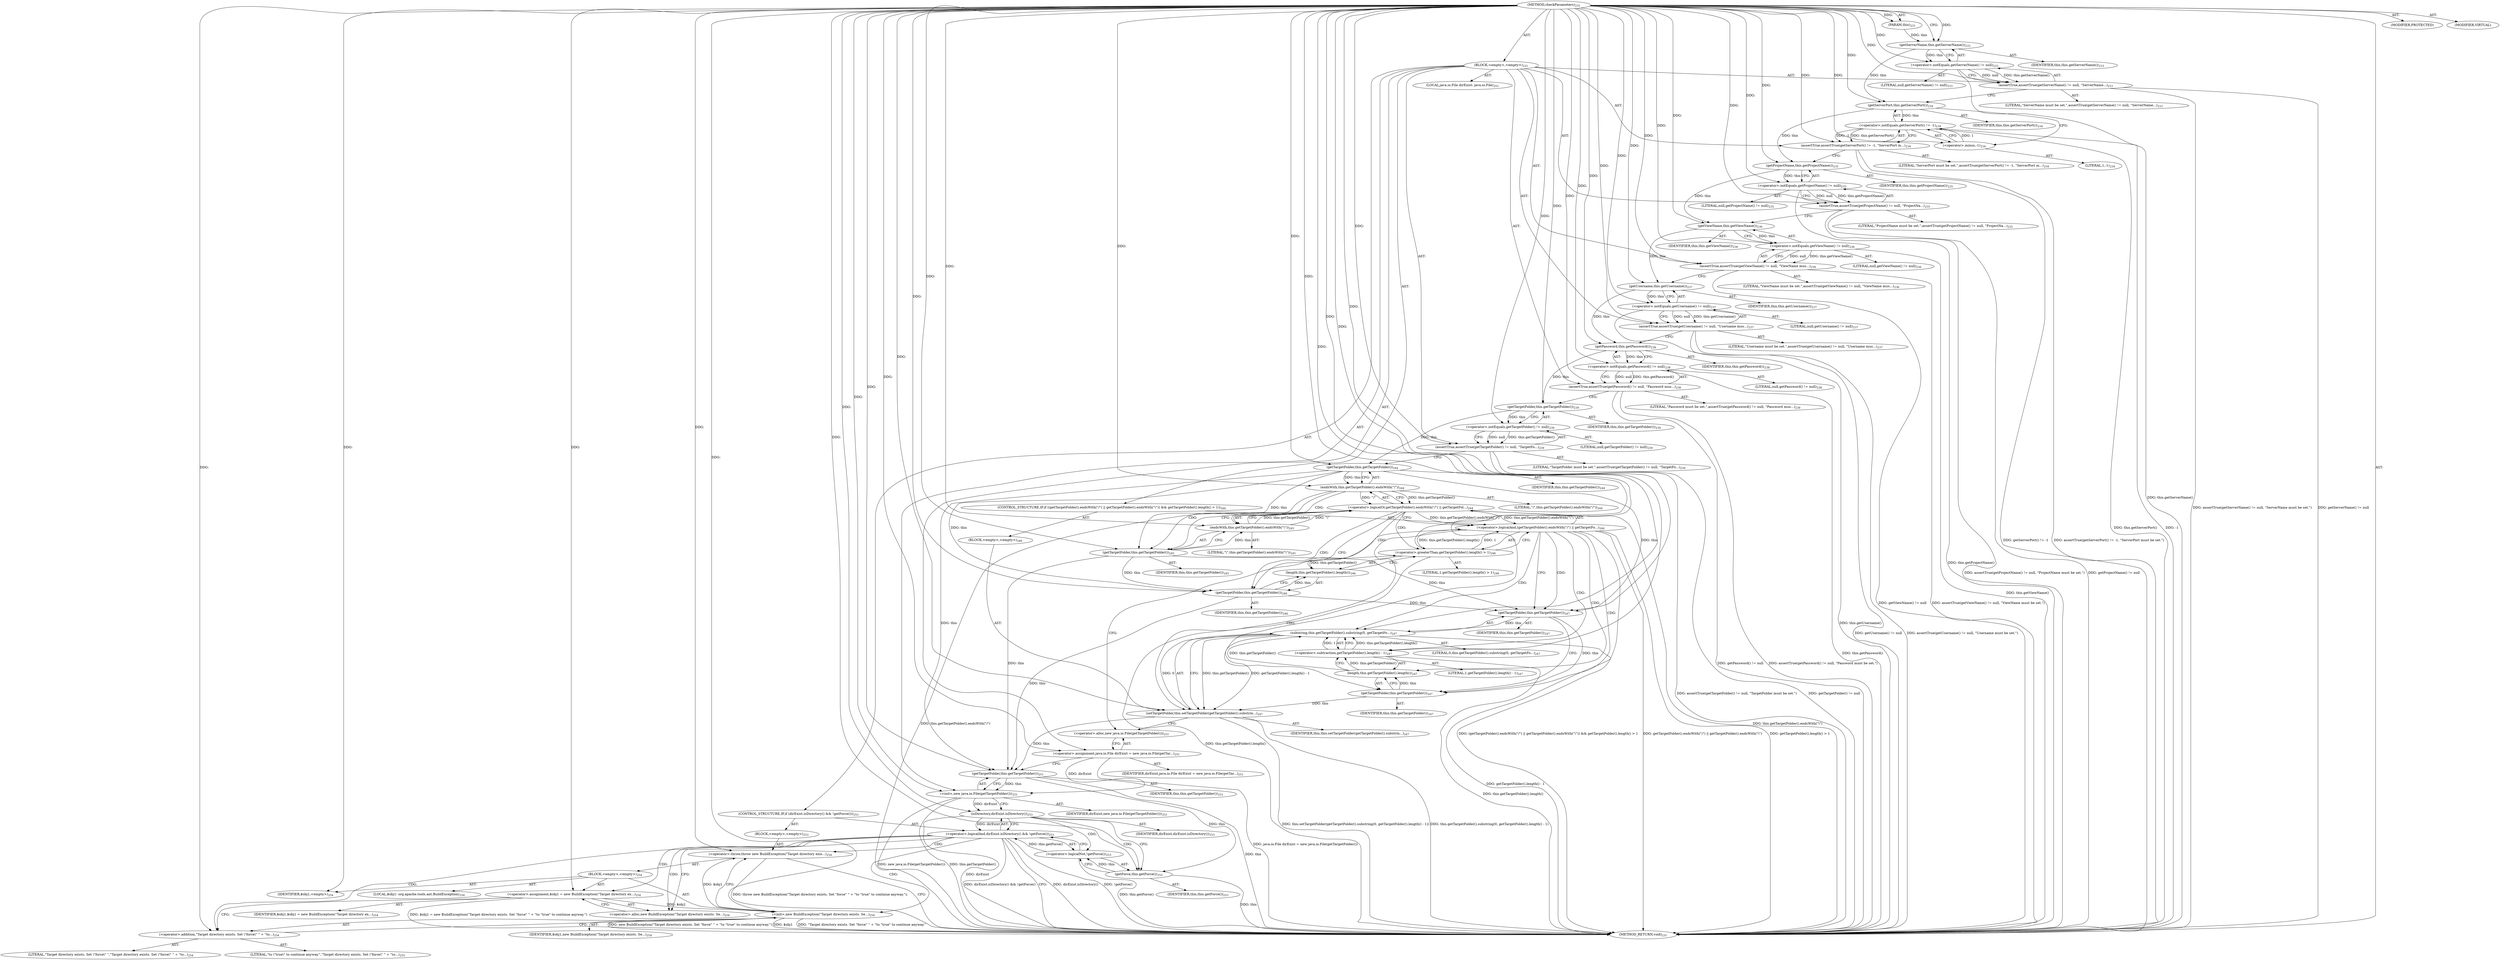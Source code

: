 digraph "checkParameters" {  
"111669149697" [label = <(METHOD,checkParameters)<SUB>231</SUB>> ]
"115964116992" [label = <(PARAM,this)<SUB>231</SUB>> ]
"25769803779" [label = <(BLOCK,&lt;empty&gt;,&lt;empty&gt;)<SUB>231</SUB>> ]
"30064771077" [label = <(assertTrue,assertTrue(getServerName() != null, &quot;ServerName...)<SUB>233</SUB>> ]
"30064771078" [label = <(&lt;operator&gt;.notEquals,getServerName() != null)<SUB>233</SUB>> ]
"30064771079" [label = <(getServerName,this.getServerName())<SUB>233</SUB>> ]
"68719476736" [label = <(IDENTIFIER,this,this.getServerName())<SUB>233</SUB>> ]
"90194313216" [label = <(LITERAL,null,getServerName() != null)<SUB>233</SUB>> ]
"90194313217" [label = <(LITERAL,&quot;ServerName must be set.&quot;,assertTrue(getServerName() != null, &quot;ServerName...)<SUB>233</SUB>> ]
"30064771080" [label = <(assertTrue,assertTrue(getServerPort() != -1, &quot;ServerPort m...)<SUB>234</SUB>> ]
"30064771081" [label = <(&lt;operator&gt;.notEquals,getServerPort() != -1)<SUB>234</SUB>> ]
"30064771082" [label = <(getServerPort,this.getServerPort())<SUB>234</SUB>> ]
"68719476737" [label = <(IDENTIFIER,this,this.getServerPort())<SUB>234</SUB>> ]
"30064771083" [label = <(&lt;operator&gt;.minus,-1)<SUB>234</SUB>> ]
"90194313218" [label = <(LITERAL,1,-1)<SUB>234</SUB>> ]
"90194313219" [label = <(LITERAL,&quot;ServerPort must be set.&quot;,assertTrue(getServerPort() != -1, &quot;ServerPort m...)<SUB>234</SUB>> ]
"30064771084" [label = <(assertTrue,assertTrue(getProjectName() != null, &quot;ProjectNa...)<SUB>235</SUB>> ]
"30064771085" [label = <(&lt;operator&gt;.notEquals,getProjectName() != null)<SUB>235</SUB>> ]
"30064771086" [label = <(getProjectName,this.getProjectName())<SUB>235</SUB>> ]
"68719476738" [label = <(IDENTIFIER,this,this.getProjectName())<SUB>235</SUB>> ]
"90194313220" [label = <(LITERAL,null,getProjectName() != null)<SUB>235</SUB>> ]
"90194313221" [label = <(LITERAL,&quot;ProjectName must be set.&quot;,assertTrue(getProjectName() != null, &quot;ProjectNa...)<SUB>235</SUB>> ]
"30064771087" [label = <(assertTrue,assertTrue(getViewName() != null, &quot;ViewName mus...)<SUB>236</SUB>> ]
"30064771088" [label = <(&lt;operator&gt;.notEquals,getViewName() != null)<SUB>236</SUB>> ]
"30064771089" [label = <(getViewName,this.getViewName())<SUB>236</SUB>> ]
"68719476739" [label = <(IDENTIFIER,this,this.getViewName())<SUB>236</SUB>> ]
"90194313222" [label = <(LITERAL,null,getViewName() != null)<SUB>236</SUB>> ]
"90194313223" [label = <(LITERAL,&quot;ViewName must be set.&quot;,assertTrue(getViewName() != null, &quot;ViewName mus...)<SUB>236</SUB>> ]
"30064771090" [label = <(assertTrue,assertTrue(getUsername() != null, &quot;Username mus...)<SUB>237</SUB>> ]
"30064771091" [label = <(&lt;operator&gt;.notEquals,getUsername() != null)<SUB>237</SUB>> ]
"30064771092" [label = <(getUsername,this.getUsername())<SUB>237</SUB>> ]
"68719476740" [label = <(IDENTIFIER,this,this.getUsername())<SUB>237</SUB>> ]
"90194313224" [label = <(LITERAL,null,getUsername() != null)<SUB>237</SUB>> ]
"90194313225" [label = <(LITERAL,&quot;Username must be set.&quot;,assertTrue(getUsername() != null, &quot;Username mus...)<SUB>237</SUB>> ]
"30064771093" [label = <(assertTrue,assertTrue(getPassword() != null, &quot;Password mus...)<SUB>238</SUB>> ]
"30064771094" [label = <(&lt;operator&gt;.notEquals,getPassword() != null)<SUB>238</SUB>> ]
"30064771095" [label = <(getPassword,this.getPassword())<SUB>238</SUB>> ]
"68719476741" [label = <(IDENTIFIER,this,this.getPassword())<SUB>238</SUB>> ]
"90194313226" [label = <(LITERAL,null,getPassword() != null)<SUB>238</SUB>> ]
"90194313227" [label = <(LITERAL,&quot;Password must be set.&quot;,assertTrue(getPassword() != null, &quot;Password mus...)<SUB>238</SUB>> ]
"30064771096" [label = <(assertTrue,assertTrue(getTargetFolder() != null, &quot;TargetFo...)<SUB>239</SUB>> ]
"30064771097" [label = <(&lt;operator&gt;.notEquals,getTargetFolder() != null)<SUB>239</SUB>> ]
"30064771098" [label = <(getTargetFolder,this.getTargetFolder())<SUB>239</SUB>> ]
"68719476742" [label = <(IDENTIFIER,this,this.getTargetFolder())<SUB>239</SUB>> ]
"90194313228" [label = <(LITERAL,null,getTargetFolder() != null)<SUB>239</SUB>> ]
"90194313229" [label = <(LITERAL,&quot;TargetFolder must be set.&quot;,assertTrue(getTargetFolder() != null, &quot;TargetFo...)<SUB>239</SUB>> ]
"47244640257" [label = <(CONTROL_STRUCTURE,IF,if ((getTargetFolder().endsWith(&quot;/&quot;) || getTargetFolder().endsWith(&quot;\\&quot;)) &amp;&amp; getTargetFolder().length() &gt; 1))<SUB>244</SUB>> ]
"30064771099" [label = <(&lt;operator&gt;.logicalAnd,(getTargetFolder().endsWith(&quot;/&quot;) || getTargetFo...)<SUB>244</SUB>> ]
"30064771100" [label = <(&lt;operator&gt;.logicalOr,getTargetFolder().endsWith(&quot;/&quot;) || getTargetFol...)<SUB>244</SUB>> ]
"30064771101" [label = <(endsWith,this.getTargetFolder().endsWith(&quot;/&quot;))<SUB>244</SUB>> ]
"30064771102" [label = <(getTargetFolder,this.getTargetFolder())<SUB>244</SUB>> ]
"68719476743" [label = <(IDENTIFIER,this,this.getTargetFolder())<SUB>244</SUB>> ]
"90194313230" [label = <(LITERAL,&quot;/&quot;,this.getTargetFolder().endsWith(&quot;/&quot;))<SUB>244</SUB>> ]
"30064771103" [label = <(endsWith,this.getTargetFolder().endsWith(&quot;\\&quot;))<SUB>245</SUB>> ]
"30064771104" [label = <(getTargetFolder,this.getTargetFolder())<SUB>245</SUB>> ]
"68719476744" [label = <(IDENTIFIER,this,this.getTargetFolder())<SUB>245</SUB>> ]
"90194313231" [label = <(LITERAL,&quot;\\&quot;,this.getTargetFolder().endsWith(&quot;\\&quot;))<SUB>245</SUB>> ]
"30064771105" [label = <(&lt;operator&gt;.greaterThan,getTargetFolder().length() &gt; 1)<SUB>246</SUB>> ]
"30064771106" [label = <(length,this.getTargetFolder().length())<SUB>246</SUB>> ]
"30064771107" [label = <(getTargetFolder,this.getTargetFolder())<SUB>246</SUB>> ]
"68719476745" [label = <(IDENTIFIER,this,this.getTargetFolder())<SUB>246</SUB>> ]
"90194313232" [label = <(LITERAL,1,getTargetFolder().length() &gt; 1)<SUB>246</SUB>> ]
"25769803780" [label = <(BLOCK,&lt;empty&gt;,&lt;empty&gt;)<SUB>246</SUB>> ]
"30064771108" [label = <(setTargetFolder,this.setTargetFolder(getTargetFolder().substrin...)<SUB>247</SUB>> ]
"68719476748" [label = <(IDENTIFIER,this,this.setTargetFolder(getTargetFolder().substrin...)<SUB>247</SUB>> ]
"30064771109" [label = <(substring,this.getTargetFolder().substring(0, getTargetFo...)<SUB>247</SUB>> ]
"30064771110" [label = <(getTargetFolder,this.getTargetFolder())<SUB>247</SUB>> ]
"68719476747" [label = <(IDENTIFIER,this,this.getTargetFolder())<SUB>247</SUB>> ]
"90194313233" [label = <(LITERAL,0,this.getTargetFolder().substring(0, getTargetFo...)<SUB>247</SUB>> ]
"30064771111" [label = <(&lt;operator&gt;.subtraction,getTargetFolder().length() - 1)<SUB>247</SUB>> ]
"30064771112" [label = <(length,this.getTargetFolder().length())<SUB>247</SUB>> ]
"30064771113" [label = <(getTargetFolder,this.getTargetFolder())<SUB>247</SUB>> ]
"68719476746" [label = <(IDENTIFIER,this,this.getTargetFolder())<SUB>247</SUB>> ]
"90194313234" [label = <(LITERAL,1,getTargetFolder().length() - 1)<SUB>247</SUB>> ]
"94489280513" [label = <(LOCAL,java.io.File dirExist: java.io.File)<SUB>251</SUB>> ]
"30064771114" [label = <(&lt;operator&gt;.assignment,java.io.File dirExist = new java.io.File(getTar...)<SUB>251</SUB>> ]
"68719476828" [label = <(IDENTIFIER,dirExist,java.io.File dirExist = new java.io.File(getTar...)<SUB>251</SUB>> ]
"30064771115" [label = <(&lt;operator&gt;.alloc,new java.io.File(getTargetFolder()))<SUB>251</SUB>> ]
"30064771116" [label = <(&lt;init&gt;,new java.io.File(getTargetFolder()))<SUB>251</SUB>> ]
"68719476829" [label = <(IDENTIFIER,dirExist,new java.io.File(getTargetFolder()))<SUB>251</SUB>> ]
"30064771117" [label = <(getTargetFolder,this.getTargetFolder())<SUB>251</SUB>> ]
"68719476749" [label = <(IDENTIFIER,this,this.getTargetFolder())<SUB>251</SUB>> ]
"47244640258" [label = <(CONTROL_STRUCTURE,IF,if (dirExist.isDirectory() &amp;&amp; !getForce()))<SUB>253</SUB>> ]
"30064771118" [label = <(&lt;operator&gt;.logicalAnd,dirExist.isDirectory() &amp;&amp; !getForce())<SUB>253</SUB>> ]
"30064771119" [label = <(isDirectory,dirExist.isDirectory())<SUB>253</SUB>> ]
"68719476830" [label = <(IDENTIFIER,dirExist,dirExist.isDirectory())<SUB>253</SUB>> ]
"30064771120" [label = <(&lt;operator&gt;.logicalNot,!getForce())<SUB>253</SUB>> ]
"30064771121" [label = <(getForce,this.getForce())<SUB>253</SUB>> ]
"68719476750" [label = <(IDENTIFIER,this,this.getForce())<SUB>253</SUB>> ]
"25769803781" [label = <(BLOCK,&lt;empty&gt;,&lt;empty&gt;)<SUB>253</SUB>> ]
"30064771122" [label = <(&lt;operator&gt;.throw,throw new BuildException(&quot;Target directory exis...)<SUB>254</SUB>> ]
"25769803782" [label = <(BLOCK,&lt;empty&gt;,&lt;empty&gt;)<SUB>254</SUB>> ]
"94489280514" [label = <(LOCAL,$obj1: org.apache.tools.ant.BuildException)<SUB>254</SUB>> ]
"30064771123" [label = <(&lt;operator&gt;.assignment,$obj1 = new BuildException(&quot;Target directory ex...)<SUB>254</SUB>> ]
"68719476831" [label = <(IDENTIFIER,$obj1,$obj1 = new BuildException(&quot;Target directory ex...)<SUB>254</SUB>> ]
"30064771124" [label = <(&lt;operator&gt;.alloc,new BuildException(&quot;Target directory exists. Se...)<SUB>254</SUB>> ]
"30064771125" [label = <(&lt;init&gt;,new BuildException(&quot;Target directory exists. Se...)<SUB>254</SUB>> ]
"68719476832" [label = <(IDENTIFIER,$obj1,new BuildException(&quot;Target directory exists. Se...)<SUB>254</SUB>> ]
"30064771126" [label = <(&lt;operator&gt;.addition,&quot;Target directory exists. Set \&quot;force\&quot; &quot; + &quot;to...)<SUB>254</SUB>> ]
"90194313235" [label = <(LITERAL,&quot;Target directory exists. Set \&quot;force\&quot; &quot;,&quot;Target directory exists. Set \&quot;force\&quot; &quot; + &quot;to...)<SUB>254</SUB>> ]
"90194313236" [label = <(LITERAL,&quot;to \&quot;true\&quot; to continue anyway.&quot;,&quot;Target directory exists. Set \&quot;force\&quot; &quot; + &quot;to...)<SUB>255</SUB>> ]
"68719476833" [label = <(IDENTIFIER,$obj1,&lt;empty&gt;)<SUB>254</SUB>> ]
"133143986201" [label = <(MODIFIER,PROTECTED)> ]
"133143986202" [label = <(MODIFIER,VIRTUAL)> ]
"128849018881" [label = <(METHOD_RETURN,void)<SUB>231</SUB>> ]
  "111669149697" -> "115964116992"  [ label = "AST: "] 
  "111669149697" -> "25769803779"  [ label = "AST: "] 
  "111669149697" -> "133143986201"  [ label = "AST: "] 
  "111669149697" -> "133143986202"  [ label = "AST: "] 
  "111669149697" -> "128849018881"  [ label = "AST: "] 
  "25769803779" -> "30064771077"  [ label = "AST: "] 
  "25769803779" -> "30064771080"  [ label = "AST: "] 
  "25769803779" -> "30064771084"  [ label = "AST: "] 
  "25769803779" -> "30064771087"  [ label = "AST: "] 
  "25769803779" -> "30064771090"  [ label = "AST: "] 
  "25769803779" -> "30064771093"  [ label = "AST: "] 
  "25769803779" -> "30064771096"  [ label = "AST: "] 
  "25769803779" -> "47244640257"  [ label = "AST: "] 
  "25769803779" -> "94489280513"  [ label = "AST: "] 
  "25769803779" -> "30064771114"  [ label = "AST: "] 
  "25769803779" -> "30064771116"  [ label = "AST: "] 
  "25769803779" -> "47244640258"  [ label = "AST: "] 
  "30064771077" -> "30064771078"  [ label = "AST: "] 
  "30064771077" -> "90194313217"  [ label = "AST: "] 
  "30064771078" -> "30064771079"  [ label = "AST: "] 
  "30064771078" -> "90194313216"  [ label = "AST: "] 
  "30064771079" -> "68719476736"  [ label = "AST: "] 
  "30064771080" -> "30064771081"  [ label = "AST: "] 
  "30064771080" -> "90194313219"  [ label = "AST: "] 
  "30064771081" -> "30064771082"  [ label = "AST: "] 
  "30064771081" -> "30064771083"  [ label = "AST: "] 
  "30064771082" -> "68719476737"  [ label = "AST: "] 
  "30064771083" -> "90194313218"  [ label = "AST: "] 
  "30064771084" -> "30064771085"  [ label = "AST: "] 
  "30064771084" -> "90194313221"  [ label = "AST: "] 
  "30064771085" -> "30064771086"  [ label = "AST: "] 
  "30064771085" -> "90194313220"  [ label = "AST: "] 
  "30064771086" -> "68719476738"  [ label = "AST: "] 
  "30064771087" -> "30064771088"  [ label = "AST: "] 
  "30064771087" -> "90194313223"  [ label = "AST: "] 
  "30064771088" -> "30064771089"  [ label = "AST: "] 
  "30064771088" -> "90194313222"  [ label = "AST: "] 
  "30064771089" -> "68719476739"  [ label = "AST: "] 
  "30064771090" -> "30064771091"  [ label = "AST: "] 
  "30064771090" -> "90194313225"  [ label = "AST: "] 
  "30064771091" -> "30064771092"  [ label = "AST: "] 
  "30064771091" -> "90194313224"  [ label = "AST: "] 
  "30064771092" -> "68719476740"  [ label = "AST: "] 
  "30064771093" -> "30064771094"  [ label = "AST: "] 
  "30064771093" -> "90194313227"  [ label = "AST: "] 
  "30064771094" -> "30064771095"  [ label = "AST: "] 
  "30064771094" -> "90194313226"  [ label = "AST: "] 
  "30064771095" -> "68719476741"  [ label = "AST: "] 
  "30064771096" -> "30064771097"  [ label = "AST: "] 
  "30064771096" -> "90194313229"  [ label = "AST: "] 
  "30064771097" -> "30064771098"  [ label = "AST: "] 
  "30064771097" -> "90194313228"  [ label = "AST: "] 
  "30064771098" -> "68719476742"  [ label = "AST: "] 
  "47244640257" -> "30064771099"  [ label = "AST: "] 
  "47244640257" -> "25769803780"  [ label = "AST: "] 
  "30064771099" -> "30064771100"  [ label = "AST: "] 
  "30064771099" -> "30064771105"  [ label = "AST: "] 
  "30064771100" -> "30064771101"  [ label = "AST: "] 
  "30064771100" -> "30064771103"  [ label = "AST: "] 
  "30064771101" -> "30064771102"  [ label = "AST: "] 
  "30064771101" -> "90194313230"  [ label = "AST: "] 
  "30064771102" -> "68719476743"  [ label = "AST: "] 
  "30064771103" -> "30064771104"  [ label = "AST: "] 
  "30064771103" -> "90194313231"  [ label = "AST: "] 
  "30064771104" -> "68719476744"  [ label = "AST: "] 
  "30064771105" -> "30064771106"  [ label = "AST: "] 
  "30064771105" -> "90194313232"  [ label = "AST: "] 
  "30064771106" -> "30064771107"  [ label = "AST: "] 
  "30064771107" -> "68719476745"  [ label = "AST: "] 
  "25769803780" -> "30064771108"  [ label = "AST: "] 
  "30064771108" -> "68719476748"  [ label = "AST: "] 
  "30064771108" -> "30064771109"  [ label = "AST: "] 
  "30064771109" -> "30064771110"  [ label = "AST: "] 
  "30064771109" -> "90194313233"  [ label = "AST: "] 
  "30064771109" -> "30064771111"  [ label = "AST: "] 
  "30064771110" -> "68719476747"  [ label = "AST: "] 
  "30064771111" -> "30064771112"  [ label = "AST: "] 
  "30064771111" -> "90194313234"  [ label = "AST: "] 
  "30064771112" -> "30064771113"  [ label = "AST: "] 
  "30064771113" -> "68719476746"  [ label = "AST: "] 
  "30064771114" -> "68719476828"  [ label = "AST: "] 
  "30064771114" -> "30064771115"  [ label = "AST: "] 
  "30064771116" -> "68719476829"  [ label = "AST: "] 
  "30064771116" -> "30064771117"  [ label = "AST: "] 
  "30064771117" -> "68719476749"  [ label = "AST: "] 
  "47244640258" -> "30064771118"  [ label = "AST: "] 
  "47244640258" -> "25769803781"  [ label = "AST: "] 
  "30064771118" -> "30064771119"  [ label = "AST: "] 
  "30064771118" -> "30064771120"  [ label = "AST: "] 
  "30064771119" -> "68719476830"  [ label = "AST: "] 
  "30064771120" -> "30064771121"  [ label = "AST: "] 
  "30064771121" -> "68719476750"  [ label = "AST: "] 
  "25769803781" -> "30064771122"  [ label = "AST: "] 
  "30064771122" -> "25769803782"  [ label = "AST: "] 
  "25769803782" -> "94489280514"  [ label = "AST: "] 
  "25769803782" -> "30064771123"  [ label = "AST: "] 
  "25769803782" -> "30064771125"  [ label = "AST: "] 
  "25769803782" -> "68719476833"  [ label = "AST: "] 
  "30064771123" -> "68719476831"  [ label = "AST: "] 
  "30064771123" -> "30064771124"  [ label = "AST: "] 
  "30064771125" -> "68719476832"  [ label = "AST: "] 
  "30064771125" -> "30064771126"  [ label = "AST: "] 
  "30064771126" -> "90194313235"  [ label = "AST: "] 
  "30064771126" -> "90194313236"  [ label = "AST: "] 
  "30064771077" -> "30064771082"  [ label = "CFG: "] 
  "30064771080" -> "30064771086"  [ label = "CFG: "] 
  "30064771084" -> "30064771089"  [ label = "CFG: "] 
  "30064771087" -> "30064771092"  [ label = "CFG: "] 
  "30064771090" -> "30064771095"  [ label = "CFG: "] 
  "30064771093" -> "30064771098"  [ label = "CFG: "] 
  "30064771096" -> "30064771102"  [ label = "CFG: "] 
  "30064771114" -> "30064771117"  [ label = "CFG: "] 
  "30064771116" -> "30064771119"  [ label = "CFG: "] 
  "30064771078" -> "30064771077"  [ label = "CFG: "] 
  "30064771081" -> "30064771080"  [ label = "CFG: "] 
  "30064771085" -> "30064771084"  [ label = "CFG: "] 
  "30064771088" -> "30064771087"  [ label = "CFG: "] 
  "30064771091" -> "30064771090"  [ label = "CFG: "] 
  "30064771094" -> "30064771093"  [ label = "CFG: "] 
  "30064771097" -> "30064771096"  [ label = "CFG: "] 
  "30064771099" -> "30064771110"  [ label = "CFG: "] 
  "30064771099" -> "30064771115"  [ label = "CFG: "] 
  "30064771115" -> "30064771114"  [ label = "CFG: "] 
  "30064771117" -> "30064771116"  [ label = "CFG: "] 
  "30064771118" -> "128849018881"  [ label = "CFG: "] 
  "30064771118" -> "30064771124"  [ label = "CFG: "] 
  "30064771079" -> "30064771078"  [ label = "CFG: "] 
  "30064771082" -> "30064771083"  [ label = "CFG: "] 
  "30064771083" -> "30064771081"  [ label = "CFG: "] 
  "30064771086" -> "30064771085"  [ label = "CFG: "] 
  "30064771089" -> "30064771088"  [ label = "CFG: "] 
  "30064771092" -> "30064771091"  [ label = "CFG: "] 
  "30064771095" -> "30064771094"  [ label = "CFG: "] 
  "30064771098" -> "30064771097"  [ label = "CFG: "] 
  "30064771100" -> "30064771099"  [ label = "CFG: "] 
  "30064771100" -> "30064771107"  [ label = "CFG: "] 
  "30064771105" -> "30064771099"  [ label = "CFG: "] 
  "30064771108" -> "30064771115"  [ label = "CFG: "] 
  "30064771119" -> "30064771118"  [ label = "CFG: "] 
  "30064771119" -> "30064771121"  [ label = "CFG: "] 
  "30064771120" -> "30064771118"  [ label = "CFG: "] 
  "30064771122" -> "128849018881"  [ label = "CFG: "] 
  "30064771101" -> "30064771100"  [ label = "CFG: "] 
  "30064771101" -> "30064771104"  [ label = "CFG: "] 
  "30064771103" -> "30064771100"  [ label = "CFG: "] 
  "30064771106" -> "30064771105"  [ label = "CFG: "] 
  "30064771109" -> "30064771108"  [ label = "CFG: "] 
  "30064771121" -> "30064771120"  [ label = "CFG: "] 
  "30064771102" -> "30064771101"  [ label = "CFG: "] 
  "30064771104" -> "30064771103"  [ label = "CFG: "] 
  "30064771107" -> "30064771106"  [ label = "CFG: "] 
  "30064771110" -> "30064771113"  [ label = "CFG: "] 
  "30064771111" -> "30064771109"  [ label = "CFG: "] 
  "30064771123" -> "30064771126"  [ label = "CFG: "] 
  "30064771125" -> "30064771122"  [ label = "CFG: "] 
  "30064771112" -> "30064771111"  [ label = "CFG: "] 
  "30064771124" -> "30064771123"  [ label = "CFG: "] 
  "30064771126" -> "30064771125"  [ label = "CFG: "] 
  "30064771113" -> "30064771112"  [ label = "CFG: "] 
  "111669149697" -> "30064771079"  [ label = "CFG: "] 
  "30064771078" -> "128849018881"  [ label = "DDG: this.getServerName()"] 
  "30064771077" -> "128849018881"  [ label = "DDG: getServerName() != null"] 
  "30064771077" -> "128849018881"  [ label = "DDG: assertTrue(getServerName() != null, &quot;ServerName must be set.&quot;)"] 
  "30064771081" -> "128849018881"  [ label = "DDG: this.getServerPort()"] 
  "30064771081" -> "128849018881"  [ label = "DDG: -1"] 
  "30064771080" -> "128849018881"  [ label = "DDG: getServerPort() != -1"] 
  "30064771080" -> "128849018881"  [ label = "DDG: assertTrue(getServerPort() != -1, &quot;ServerPort must be set.&quot;)"] 
  "30064771085" -> "128849018881"  [ label = "DDG: this.getProjectName()"] 
  "30064771084" -> "128849018881"  [ label = "DDG: getProjectName() != null"] 
  "30064771084" -> "128849018881"  [ label = "DDG: assertTrue(getProjectName() != null, &quot;ProjectName must be set.&quot;)"] 
  "30064771088" -> "128849018881"  [ label = "DDG: this.getViewName()"] 
  "30064771087" -> "128849018881"  [ label = "DDG: getViewName() != null"] 
  "30064771087" -> "128849018881"  [ label = "DDG: assertTrue(getViewName() != null, &quot;ViewName must be set.&quot;)"] 
  "30064771091" -> "128849018881"  [ label = "DDG: this.getUsername()"] 
  "30064771090" -> "128849018881"  [ label = "DDG: getUsername() != null"] 
  "30064771090" -> "128849018881"  [ label = "DDG: assertTrue(getUsername() != null, &quot;Username must be set.&quot;)"] 
  "30064771094" -> "128849018881"  [ label = "DDG: this.getPassword()"] 
  "30064771093" -> "128849018881"  [ label = "DDG: getPassword() != null"] 
  "30064771093" -> "128849018881"  [ label = "DDG: assertTrue(getPassword() != null, &quot;Password must be set.&quot;)"] 
  "30064771096" -> "128849018881"  [ label = "DDG: getTargetFolder() != null"] 
  "30064771096" -> "128849018881"  [ label = "DDG: assertTrue(getTargetFolder() != null, &quot;TargetFolder must be set.&quot;)"] 
  "30064771100" -> "128849018881"  [ label = "DDG: this.getTargetFolder().endsWith(&quot;/&quot;)"] 
  "30064771100" -> "128849018881"  [ label = "DDG: this.getTargetFolder().endsWith(&quot;\\&quot;)"] 
  "30064771099" -> "128849018881"  [ label = "DDG: getTargetFolder().endsWith(&quot;/&quot;) || getTargetFolder().endsWith(&quot;\\&quot;)"] 
  "30064771105" -> "128849018881"  [ label = "DDG: this.getTargetFolder().length()"] 
  "30064771099" -> "128849018881"  [ label = "DDG: getTargetFolder().length() &gt; 1"] 
  "30064771099" -> "128849018881"  [ label = "DDG: (getTargetFolder().endsWith(&quot;/&quot;) || getTargetFolder().endsWith(&quot;\\&quot;)) &amp;&amp; getTargetFolder().length() &gt; 1"] 
  "30064771111" -> "128849018881"  [ label = "DDG: this.getTargetFolder().length()"] 
  "30064771109" -> "128849018881"  [ label = "DDG: getTargetFolder().length() - 1"] 
  "30064771108" -> "128849018881"  [ label = "DDG: this.getTargetFolder().substring(0, getTargetFolder().length() - 1)"] 
  "30064771108" -> "128849018881"  [ label = "DDG: this.setTargetFolder(getTargetFolder().substring(0, getTargetFolder().length() - 1))"] 
  "30064771114" -> "128849018881"  [ label = "DDG: java.io.File dirExist = new java.io.File(getTargetFolder())"] 
  "30064771117" -> "128849018881"  [ label = "DDG: this"] 
  "30064771116" -> "128849018881"  [ label = "DDG: this.getTargetFolder()"] 
  "30064771116" -> "128849018881"  [ label = "DDG: new java.io.File(getTargetFolder())"] 
  "30064771119" -> "128849018881"  [ label = "DDG: dirExist"] 
  "30064771118" -> "128849018881"  [ label = "DDG: dirExist.isDirectory()"] 
  "30064771121" -> "128849018881"  [ label = "DDG: this"] 
  "30064771120" -> "128849018881"  [ label = "DDG: this.getForce()"] 
  "30064771118" -> "128849018881"  [ label = "DDG: !getForce()"] 
  "30064771118" -> "128849018881"  [ label = "DDG: dirExist.isDirectory() &amp;&amp; !getForce()"] 
  "30064771123" -> "128849018881"  [ label = "DDG: $obj1 = new BuildException(&quot;Target directory exists. Set \&quot;force\&quot; &quot; + &quot;to \&quot;true\&quot; to continue anyway.&quot;)"] 
  "30064771125" -> "128849018881"  [ label = "DDG: $obj1"] 
  "30064771125" -> "128849018881"  [ label = "DDG: &quot;Target directory exists. Set \&quot;force\&quot; &quot; + &quot;to \&quot;true\&quot; to continue anyway.&quot;"] 
  "30064771125" -> "128849018881"  [ label = "DDG: new BuildException(&quot;Target directory exists. Set \&quot;force\&quot; &quot; + &quot;to \&quot;true\&quot; to continue anyway.&quot;)"] 
  "30064771122" -> "128849018881"  [ label = "DDG: throw new BuildException(&quot;Target directory exists. Set \&quot;force\&quot; &quot; + &quot;to \&quot;true\&quot; to continue anyway.&quot;);"] 
  "111669149697" -> "115964116992"  [ label = "DDG: "] 
  "111669149697" -> "30064771114"  [ label = "DDG: "] 
  "30064771078" -> "30064771077"  [ label = "DDG: this.getServerName()"] 
  "30064771078" -> "30064771077"  [ label = "DDG: null"] 
  "111669149697" -> "30064771077"  [ label = "DDG: "] 
  "30064771081" -> "30064771080"  [ label = "DDG: this.getServerPort()"] 
  "30064771081" -> "30064771080"  [ label = "DDG: -1"] 
  "111669149697" -> "30064771080"  [ label = "DDG: "] 
  "30064771085" -> "30064771084"  [ label = "DDG: this.getProjectName()"] 
  "30064771085" -> "30064771084"  [ label = "DDG: null"] 
  "111669149697" -> "30064771084"  [ label = "DDG: "] 
  "30064771088" -> "30064771087"  [ label = "DDG: this.getViewName()"] 
  "30064771088" -> "30064771087"  [ label = "DDG: null"] 
  "111669149697" -> "30064771087"  [ label = "DDG: "] 
  "30064771091" -> "30064771090"  [ label = "DDG: this.getUsername()"] 
  "30064771091" -> "30064771090"  [ label = "DDG: null"] 
  "111669149697" -> "30064771090"  [ label = "DDG: "] 
  "30064771094" -> "30064771093"  [ label = "DDG: this.getPassword()"] 
  "30064771094" -> "30064771093"  [ label = "DDG: null"] 
  "111669149697" -> "30064771093"  [ label = "DDG: "] 
  "30064771097" -> "30064771096"  [ label = "DDG: this.getTargetFolder()"] 
  "30064771097" -> "30064771096"  [ label = "DDG: null"] 
  "111669149697" -> "30064771096"  [ label = "DDG: "] 
  "30064771114" -> "30064771116"  [ label = "DDG: dirExist"] 
  "111669149697" -> "30064771116"  [ label = "DDG: "] 
  "30064771117" -> "30064771116"  [ label = "DDG: this"] 
  "30064771079" -> "30064771078"  [ label = "DDG: this"] 
  "111669149697" -> "30064771078"  [ label = "DDG: "] 
  "30064771082" -> "30064771081"  [ label = "DDG: this"] 
  "30064771083" -> "30064771081"  [ label = "DDG: 1"] 
  "30064771086" -> "30064771085"  [ label = "DDG: this"] 
  "111669149697" -> "30064771085"  [ label = "DDG: "] 
  "30064771089" -> "30064771088"  [ label = "DDG: this"] 
  "111669149697" -> "30064771088"  [ label = "DDG: "] 
  "30064771092" -> "30064771091"  [ label = "DDG: this"] 
  "111669149697" -> "30064771091"  [ label = "DDG: "] 
  "30064771095" -> "30064771094"  [ label = "DDG: this"] 
  "111669149697" -> "30064771094"  [ label = "DDG: "] 
  "30064771098" -> "30064771097"  [ label = "DDG: this"] 
  "111669149697" -> "30064771097"  [ label = "DDG: "] 
  "30064771100" -> "30064771099"  [ label = "DDG: this.getTargetFolder().endsWith(&quot;/&quot;)"] 
  "30064771100" -> "30064771099"  [ label = "DDG: this.getTargetFolder().endsWith(&quot;\\&quot;)"] 
  "30064771105" -> "30064771099"  [ label = "DDG: this.getTargetFolder().length()"] 
  "30064771105" -> "30064771099"  [ label = "DDG: 1"] 
  "30064771102" -> "30064771117"  [ label = "DDG: this"] 
  "30064771104" -> "30064771117"  [ label = "DDG: this"] 
  "30064771107" -> "30064771117"  [ label = "DDG: this"] 
  "30064771108" -> "30064771117"  [ label = "DDG: this"] 
  "111669149697" -> "30064771117"  [ label = "DDG: "] 
  "30064771119" -> "30064771118"  [ label = "DDG: dirExist"] 
  "30064771120" -> "30064771118"  [ label = "DDG: this.getForce()"] 
  "115964116992" -> "30064771079"  [ label = "DDG: this"] 
  "111669149697" -> "30064771079"  [ label = "DDG: "] 
  "30064771079" -> "30064771082"  [ label = "DDG: this"] 
  "111669149697" -> "30064771082"  [ label = "DDG: "] 
  "111669149697" -> "30064771083"  [ label = "DDG: "] 
  "30064771082" -> "30064771086"  [ label = "DDG: this"] 
  "111669149697" -> "30064771086"  [ label = "DDG: "] 
  "30064771086" -> "30064771089"  [ label = "DDG: this"] 
  "111669149697" -> "30064771089"  [ label = "DDG: "] 
  "30064771089" -> "30064771092"  [ label = "DDG: this"] 
  "111669149697" -> "30064771092"  [ label = "DDG: "] 
  "30064771092" -> "30064771095"  [ label = "DDG: this"] 
  "111669149697" -> "30064771095"  [ label = "DDG: "] 
  "30064771095" -> "30064771098"  [ label = "DDG: this"] 
  "111669149697" -> "30064771098"  [ label = "DDG: "] 
  "30064771101" -> "30064771100"  [ label = "DDG: this.getTargetFolder()"] 
  "30064771101" -> "30064771100"  [ label = "DDG: &quot;/&quot;"] 
  "30064771103" -> "30064771100"  [ label = "DDG: this.getTargetFolder()"] 
  "30064771103" -> "30064771100"  [ label = "DDG: &quot;\\&quot;"] 
  "30064771106" -> "30064771105"  [ label = "DDG: this.getTargetFolder()"] 
  "111669149697" -> "30064771105"  [ label = "DDG: "] 
  "30064771113" -> "30064771108"  [ label = "DDG: this"] 
  "111669149697" -> "30064771108"  [ label = "DDG: "] 
  "30064771109" -> "30064771108"  [ label = "DDG: this.getTargetFolder()"] 
  "30064771109" -> "30064771108"  [ label = "DDG: 0"] 
  "30064771109" -> "30064771108"  [ label = "DDG: getTargetFolder().length() - 1"] 
  "30064771116" -> "30064771119"  [ label = "DDG: dirExist"] 
  "111669149697" -> "30064771119"  [ label = "DDG: "] 
  "30064771121" -> "30064771120"  [ label = "DDG: this"] 
  "30064771125" -> "30064771122"  [ label = "DDG: $obj1"] 
  "111669149697" -> "30064771122"  [ label = "DDG: "] 
  "30064771102" -> "30064771101"  [ label = "DDG: this"] 
  "111669149697" -> "30064771101"  [ label = "DDG: "] 
  "30064771104" -> "30064771103"  [ label = "DDG: this"] 
  "111669149697" -> "30064771103"  [ label = "DDG: "] 
  "30064771107" -> "30064771106"  [ label = "DDG: this"] 
  "30064771110" -> "30064771109"  [ label = "DDG: this"] 
  "30064771112" -> "30064771109"  [ label = "DDG: this.getTargetFolder()"] 
  "111669149697" -> "30064771109"  [ label = "DDG: "] 
  "30064771111" -> "30064771109"  [ label = "DDG: this.getTargetFolder().length()"] 
  "30064771111" -> "30064771109"  [ label = "DDG: 1"] 
  "30064771117" -> "30064771121"  [ label = "DDG: this"] 
  "111669149697" -> "30064771121"  [ label = "DDG: "] 
  "111669149697" -> "30064771123"  [ label = "DDG: "] 
  "111669149697" -> "68719476833"  [ label = "DDG: "] 
  "30064771098" -> "30064771102"  [ label = "DDG: this"] 
  "111669149697" -> "30064771102"  [ label = "DDG: "] 
  "30064771102" -> "30064771104"  [ label = "DDG: this"] 
  "111669149697" -> "30064771104"  [ label = "DDG: "] 
  "30064771102" -> "30064771107"  [ label = "DDG: this"] 
  "30064771104" -> "30064771107"  [ label = "DDG: this"] 
  "111669149697" -> "30064771107"  [ label = "DDG: "] 
  "30064771102" -> "30064771110"  [ label = "DDG: this"] 
  "30064771104" -> "30064771110"  [ label = "DDG: this"] 
  "30064771107" -> "30064771110"  [ label = "DDG: this"] 
  "111669149697" -> "30064771110"  [ label = "DDG: "] 
  "30064771112" -> "30064771111"  [ label = "DDG: this.getTargetFolder()"] 
  "111669149697" -> "30064771111"  [ label = "DDG: "] 
  "30064771123" -> "30064771125"  [ label = "DDG: $obj1"] 
  "111669149697" -> "30064771125"  [ label = "DDG: "] 
  "30064771113" -> "30064771112"  [ label = "DDG: this"] 
  "111669149697" -> "30064771126"  [ label = "DDG: "] 
  "30064771110" -> "30064771113"  [ label = "DDG: this"] 
  "111669149697" -> "30064771113"  [ label = "DDG: "] 
  "30064771099" -> "30064771109"  [ label = "CDG: "] 
  "30064771099" -> "30064771110"  [ label = "CDG: "] 
  "30064771099" -> "30064771111"  [ label = "CDG: "] 
  "30064771099" -> "30064771112"  [ label = "CDG: "] 
  "30064771099" -> "30064771108"  [ label = "CDG: "] 
  "30064771099" -> "30064771113"  [ label = "CDG: "] 
  "30064771118" -> "30064771125"  [ label = "CDG: "] 
  "30064771118" -> "30064771126"  [ label = "CDG: "] 
  "30064771118" -> "30064771122"  [ label = "CDG: "] 
  "30064771118" -> "30064771123"  [ label = "CDG: "] 
  "30064771118" -> "30064771124"  [ label = "CDG: "] 
  "30064771100" -> "30064771105"  [ label = "CDG: "] 
  "30064771100" -> "30064771106"  [ label = "CDG: "] 
  "30064771100" -> "30064771107"  [ label = "CDG: "] 
  "30064771119" -> "30064771120"  [ label = "CDG: "] 
  "30064771119" -> "30064771121"  [ label = "CDG: "] 
  "30064771101" -> "30064771103"  [ label = "CDG: "] 
  "30064771101" -> "30064771104"  [ label = "CDG: "] 
}
